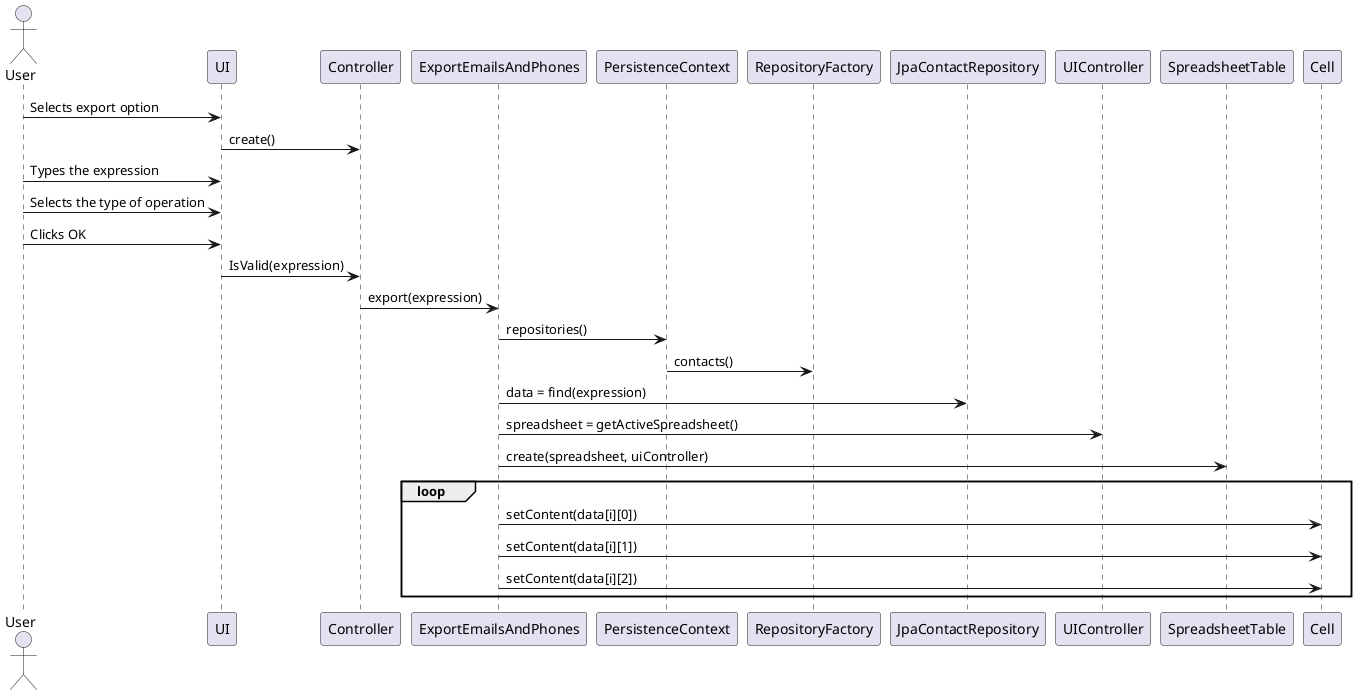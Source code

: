 @startuml

actor User
participant UI as UI
participant Controller as ctrl
participant ExportEmailsAndPhones as exporter
participant PersistenceContext as ctx
participant RepositoryFactory as factory
participant JpaContactRepository as repo
participant UIController as uiCtrl
participant SpreadsheetTable as table
participant Cell as cell


User -> UI: Selects export option
UI -> ctrl: create()

User -> UI: Types the expression
User -> UI: Selects the type of operation
User -> UI: Clicks OK

UI -> ctrl: IsValid(expression)
ctrl -> exporter: export(expression)
exporter -> ctx: repositories()
ctx -> factory: contacts()
exporter -> repo: data = find(expression)

exporter -> uiCtrl: spreadsheet = getActiveSpreadsheet()
exporter -> table: create(spreadsheet, uiController)

loop
exporter -> cell: setContent(data[i][0])
exporter -> cell: setContent(data[i][1])
exporter -> cell: setContent(data[i][2])
end

@enduml
